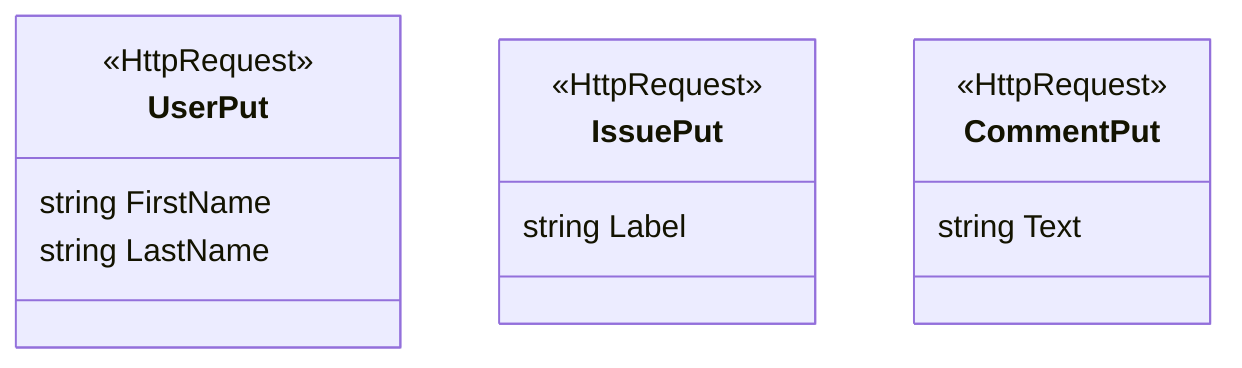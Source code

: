 classDiagram

    class UserPut {
        <<HttpRequest>>
        string FirstName
        string LastName
    }

    class IssuePut {
        <<HttpRequest>>
        string Label
    }

    class CommentPut {
        <<HttpRequest>>
        string Text
    }